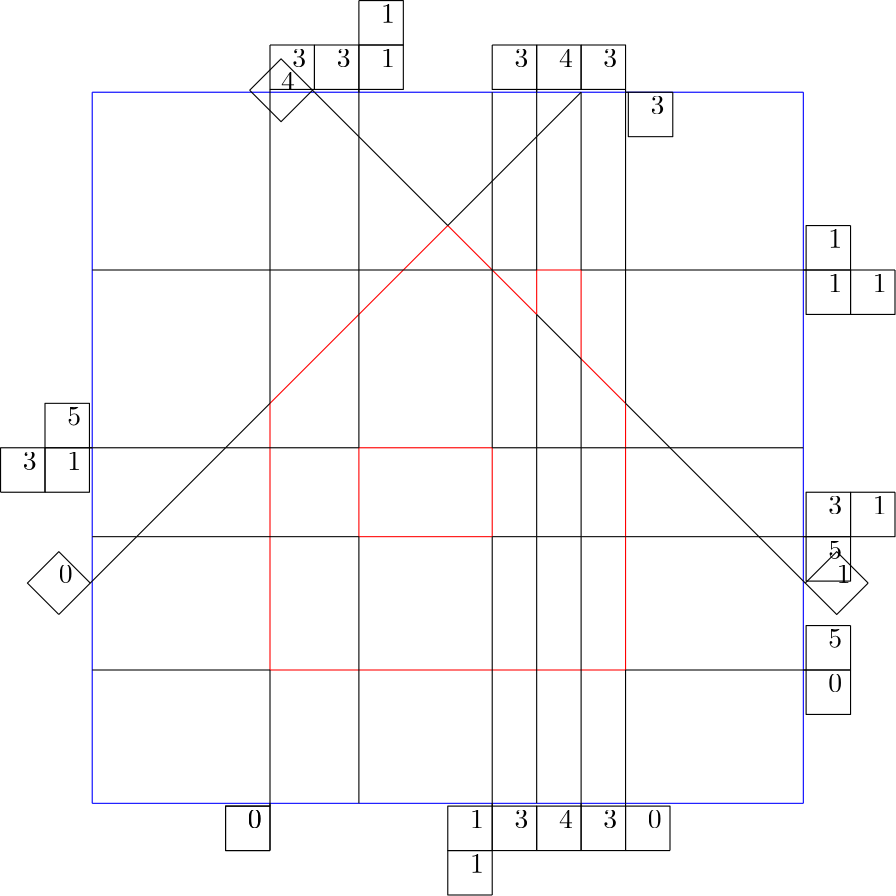 <?xml version="1.0" encoding="UTF-8"?>
<ipe version="70005" creator="HGeometry"><ipestyle name="basic">
<color name="red" value="1 0 0"/>
<color name="green" value="0 1 0"/>
<color name="blue" value="0 0 1"/>
<color name="yellow" value="1 1 0"/>
<color name="orange" value="1 0.647 0"/>
<color name="gold" value="1 0.843 0"/>
<color name="purple" value="0.627 0.125 0.941"/>
<color name="gray" value="0.745 0.745 0.745"/>
<color name="brown" value="0.647 0.165 0.165"/>
<color name="navy" value="0 0 0.502"/>
<color name="pink" value="1 0.753 0.796"/>
<color name="seagreen" value="0.18 0.545 0.341"/>
<color name="turquoise" value="0.251 0.878 0.816"/>
<color name="violet" value="0.933 0.51 0.933"/>
<color name="darkblue" value="0 0 0.545"/>
<color name="darkcyan" value="0 0.545 0.545"/>
<color name="darkgray" value="0.663 0.663 0.663"/>
<color name="darkgreen" value="0 0.392 0"/>
<color name="darkmagenta" value="0.545 0 0.545"/>
<color name="darkorange" value="1 0.549 0"/>
<color name="darkred" value="0.545 0 0"/>
<color name="lightblue" value="0.678 0.847 0.902"/>
<color name="lightcyan" value="0.878 1 1"/>
<color name="lightgray" value="0.827 0.827 0.827"/>
<color name="lightgreen" value="0.565 0.933 0.565"/>
<color name="lightyellow" value="1 1 0.878"/>
<dashstyle name="dashed" value="[4] 0"/>
<dashstyle name="dotted" value="[1 3] 0"/>
<dashstyle name="dash dotted" value="[4 2 1 2] 0"/>
<dashstyle name="dash dot dotted" value="[4 2 1 2 1 2] 0"/>
<pen name="heavier" value="0.8"/>
<pen name="fat" value="1.2"/>
<pen name="ultrafat" value="2"/>
<textsize name="large" value="\large"/>
<textsize name="Large" value="\Large"/>
<textsize name="LARGE" value="\LARGE"/>
<textsize name="huge" value="\huge"/>
<textsize name="Huge" value="\Huge"/>
<textsize name="small" value="\small"/>
<textsize name="footnote" value="\footnotesize"/>
<textsize name="tiny" value="\tiny"/>
<symbolsize name="small" value="2"/>
<symbolsize name="tiny" value="1.1"/>
<symbolsize name="large" value="5"/>
<arrowsize name="small" value="5"/>
<arrowsize name="tiny" value="3"/>
<arrowsize name="large" value="10"/>
<gridsize name="4 pts" value="4"/>
<gridsize name="8 pts (~3 mm)" value="8"/>
<gridsize name="16 pts (~6 mm)" value="16"/>
<gridsize name="32 pts (~12 mm)" value="32"/>
<gridsize name="10 pts (~3.5 mm)" value="10"/>
<gridsize name="20 pts (~7 mm)" value="20"/>
<gridsize name="14 pts (~5 mm)" value="14"/>
<gridsize name="28 pts (~10 mm)" value="28"/>
<gridsize name="56 pts (~20 mm)" value="56"/>
<anglesize name="90 deg" value="90"/>
<anglesize name="60 deg" value="60"/>
<anglesize name="45 deg" value="45"/>
<anglesize name="30 deg" value="30"/>
<anglesize name="22.5 deg" value="22.5"/>
<symbol name="mark/circle(sx)" transformations="translations">
<path fill="sym-stroke">
0.6 0 0 0.6 0 0 e 0.4 0 0 0.4 0 0 e
</path></symbol>
<symbol name="mark/disk(sx)" transformations="translations">
<path fill="sym-stroke">
0.6 0 0 0.6 0 0 e
</path></symbol>
<symbol name="mark/fdisk(sfx)" transformations="translations">
<group><path fill="sym-fill">
0.5 0 0 0.5 0 0 e
</path><path fill="sym-stroke" fillrule="eofill">
0.6 0 0 0.6 0 0 e 0.4 0 0 0.4 0 0 e
</path></group></symbol>
<symbol name="mark/box(sx)" transformations="translations">
<path fill="sym-stroke" fillrule="eofill">
-0.6 -0.6 m 0.6 -0.6 l 0.6 0.6 l -0.6 0.6 l h
-0.4 -0.4 m 0.4 -0.4 l 0.4 0.4 l -0.4 0.4 l h</path></symbol>
<symbol name="mark/square(sx)" transformations="translations">
<path fill="sym-stroke">
-0.6 -0.6 m 0.6 -0.6 l 0.6 0.6 l -0.6 0.6 l h</path></symbol>
<symbol name="mark/fsquare(sfx)" transformations="translations">
<group><path fill="sym-fill">
-0.5 -0.5 m 0.5 -0.5 l 0.5 0.5 l -0.5 0.5 l h</path>
<path fill="sym-stroke" fillrule="eofill">
-0.6 -0.6 m 0.6 -0.6 l 0.6 0.6 l -0.6 0.6 l h
-0.4 -0.4 m 0.4 -0.4 l 0.4 0.4 l -0.4 0.4 l h</path></group></symbol>
<symbol name="mark/cross(sx)" transformations="translations">
<group><path fill="sym-stroke">
-0.43 -0.57 m 0.57 0.43 l 0.43 0.57 l -0.57 -0.43 l h</path>
<path fill="sym-stroke">
-0.43 0.57 m 0.57 -0.43 l 0.43 -0.57 l -0.57 0.43 l h</path>
</group></symbol>
<symbol name="arrow/arc(spx)">
<path pen="sym-pen" stroke="sym-stroke" fill="sym-stroke">
0 0 m -1.0 0.333 l -1.0 -0.333 l h</path></symbol>
<symbol name="arrow/farc(spx)">
<path pen="sym-pen" stroke="sym-stroke" fill="white">
0 0 m -1.0 0.333 l -1.0 -0.333 l h</path></symbol>
<symbol name="arrow/ptarc(spx)">
<path pen="sym-pen" stroke="sym-stroke" fill="sym-stroke">
0 0 m -1.0 0.333 l -0.8 0 l -1.0 -0.333 l h</path></symbol>
<symbol name="arrow/fptarc(spx)">
<path pen="sym-pen" stroke="sym-stroke" fill="white">
0 0 m -1.0 0.333 l -0.8 0 l -1.0 -0.333 l h</path></symbol>
<symbol name="arrow/fnormal(spx)">
<path pen="sym-pen" stroke="sym-stroke" fill="white">
0 0 m -1.0 0.333 l -1.0 -0.333 l h</path></symbol>
<symbol name="arrow/pointed(spx)">
<path pen="sym-pen" stroke="sym-stroke" fill="sym-stroke">
0 0 m -1.0 0.333 l -0.8 0 l -1.0 -0.333 l h</path></symbol>
<symbol name="arrow/fpointed(spx)">
<path pen="sym-pen" stroke="sym-stroke" fill="white">
0 0 m -1.0 0.333 l -0.8 0 l -1.0 -0.333 l h</path></symbol>
<symbol name="arrow/linear(spx)">
<path pen="sym-pen" stroke="sym-stroke">
-1.0 0.333 m 0 0 l -1.0 -0.333 l</path></symbol>
<symbol name="arrow/fdouble(spx)">
<path pen="sym-pen" stroke="sym-stroke" fill="white">
0 0 m -1.0 0.333 l -1.0 -0.333 l h
-1 0 m -2.0 0.333 l -2.0 -0.333 l h
</path></symbol>
<symbol name="arrow/double(spx)">
<path pen="sym-pen" stroke="sym-stroke" fill="sym-stroke">
0 0 m -1.0 0.333 l -1.0 -0.333 l h
-1 0 m -2.0 0.333 l -2.0 -0.333 l h
</path></symbol>
<tiling name="falling" angle="-60" width="1" step="4"/>
<tiling name="rising" angle="30" width="1" step="4"/>
<textstyle name="center" begin="\begin{center}" end="\end{center}"/>
<textstyle name="itemize" begin="\begin{itemize}" end="\end{itemize}"/>
<textstyle name="item" begin="\begin{itemize}\item{}" end="\end{itemize}"/>
</ipestyle><page><path stroke="blue">-128.0 128.0 m
-128.0 106.66406 -128.0 85.328125 -128.0 64.0 c
</path><path stroke="blue">-128.0 64.0 m
-128.0 42.658855 -128.0 21.325521 -128.0 0.0 c
</path><path stroke="blue">-128.0 0.0 m
-128.0 -10.6744795 -128.0 -21.341146 -128.0 -32.0 c
</path><path stroke="blue">-128.0 -32.0 m
-128.0 -37.341145 -128.0 -42.67448 -128.0 -48.0 c
</path><path stroke="blue">-128.0 -48.0 m
-128.0 -58.67448 -128.0 -69.34115 -128.0 -80.0 c
</path><path stroke="blue">-128.0 -80.0 m
-128.0 -96.00521 -128.0 -112.0026 -128.0 -128.0 c
</path><path stroke="blue">-128.0 -128.0 m
-106.66406 -128.0 -85.328125 -128.0 -64.0 -128.0 c
</path><path stroke="blue">-64.0 -128.0 m
-53.32552 -128.0 -42.658855 -128.0 -32.0 -128.0 c
</path><path stroke="blue">-32.0 -128.0 m
-15.9921875 -128.0 7.8125e-3 -128.0 16.0 -128.0 c
</path><path stroke="blue">16.0 -128.0 m
21.341146 -128.0 26.674479 -128.0 32.0 -128.0 c
</path><path stroke="blue">32.0 -128.0 m
37.341145 -128.0 42.67448 -128.0 48.0 -128.0 c
</path><path stroke="blue">48.0 -128.0 m
53.341145 -128.0 58.67448 -128.0 64.0 -128.0 c
</path><path stroke="blue">64.0 -128.0 m
85.33854 -128.0 106.66927 -128.0 128.0 -128.0 c
</path><path stroke="blue">128.0 -128.0 m
128.0 -111.9974 128.0 -95.99479 128.0 -80.0 c
</path><path stroke="blue">128.0 -80.0 m
128.0 -69.32552 128.0 -58.658855 128.0 -48.0 c
</path><path stroke="blue">128.0 -48.0 m
128.0 -42.658855 128.0 -37.32552 128.0 -32.0 c
</path><path stroke="blue">128.0 -32.0 m
128.0 -21.325521 128.0 -10.6588545 128.0 0.0 c
</path><path stroke="blue">128.0 0.0 m
128.0 21.341146 128.0 42.67448 128.0 64.0 c
</path><path stroke="blue">128.0 64.0 m
128.0 85.33854 128.0 106.66927 128.0 128.0 c
</path><path stroke="blue">128.0 128.0 m
106.66406 128.0 85.328125 128.0 64.0 128.0 c
</path><path stroke="blue">64.0 128.0 m
58.658855 128.0 53.32552 128.0 48.0 128.0 c
</path><path stroke="blue">48.0 128.0 m
42.658855 128.0 37.32552 128.0 32.0 128.0 c
</path><path stroke="blue">32.0 128.0 m
26.658854 128.0 21.325521 128.0 16.0 128.0 c
</path><path stroke="blue">16.0 128.0 m
-7.8125e-3 128.0 -16.007813 128.0 -32.0 128.0 c
</path><path stroke="blue">-32.0 128.0 m
-37.341145 128.0 -42.67448 128.0 -48.0 128.0 c
</path><path stroke="blue">-48.0 128.0 m
-53.341145 128.0 -58.67448 128.0 -64.0 128.0 c
</path><path stroke="blue">-64.0 128.0 m
-85.33854 128.0 -106.66927 128.0 -128.0 128.0 c
</path><path stroke="red">-64.0 -80.0 m
-64.0 -64.00195 -64.0 -48.003906 -64.00012 -32.0 c
</path><path stroke="red">-64.00012 -32.0 m
-64.0 -21.330078 -64.0 -10.666016 -64.00012 1.2207031e-4 c
</path><path stroke="red">-64.00012 1.2207031e-4 m
-64.0 5.3320313 -64.0 10.666016 -64.0 16.0 c
</path><path stroke="red">-64.0 16.0 m
-53.334637 26.665365 -42.66927 37.33073 -32.0 48.0 c
</path><path stroke="red">-32.0 48.0 m
-26.665365 53.334637 -21.334635 58.665363 -15.999939 64.0 c
</path><path stroke="red">-15.999939 64.0 m
-10.6640625 69.33594 -5.3320313 74.66797 0.0 80.0 c
</path><path stroke="red">0.0 80.0 m
5.3320313 74.66797 10.6640625 69.33594 15.999908 64.0 c
</path><path stroke="red">15.999908 64.0 m
21.335938 58.664063 26.667969 53.33203 32.0 48.0 c
</path><path stroke="red">32.0 48.0 m
32.0 53.333332 32.0 58.666668 32.0 64.0 c
</path><path stroke="red">32.0 64.0 m
37.333332 64.0 42.666668 64.0 48.0 64.0 c
</path><path stroke="red">48.0 64.0 m
48.0 53.333332 48.0 42.666668 48.0 32.0 c
</path><path stroke="red">48.0 32.0 m
53.333332 26.666666 58.666668 21.333334 64.0 16.0 c
</path><path stroke="red">64.0 16.0 m
64.0 10.666016 64.0 5.3320313 63.999695 1.2207031e-4 c
</path><path stroke="red">63.999695 1.2207031e-4 m
64.0 -10.666016 64.0 -21.330078 63.99991 -32.0 c
</path><path stroke="red">63.99991 -32.0 m
64.0 -48.003906 64.0 -64.00195 64.0 -80.0 c
</path><path stroke="red">64.0 -80.0 m
58.66927 -80.0 53.338543 -80.0 48.0 -80.00006 c
</path><path stroke="red">48.0 -80.00006 m
42.664063 -80.0 37.335938 -80.0 32.0 -80.000275 c
</path><path stroke="red">32.0 -80.000275 m
26.664063 -80.0 21.335938 -80.0 16.0 -80.0 c
</path><path stroke="red">16.0 -80.0 m
-2.603531e-3 -80.0 -15.997395 -80.0 -32.0 -80.0 c
</path><path stroke="red">-32.0 -80.0 m
-42.671875 -80.0 -53.335938 -80.0 -64.0 -80.0 c
</path><path stroke="red">-32.0 0.0 m
-32.0 -10.666667 -32.0 -21.333334 -32.0 -32.0 c
</path><path stroke="red">-32.0 -32.0 m
-16.0 -32.0 0.0 -32.0 16.0 -32.0 c
</path><path stroke="red">16.0 -32.0 m
16.0 -21.333334 16.0 -10.666667 16.0 0.0 c
</path><path stroke="red">16.0 0.0 m
0.0 0.0 -16.0 0.0 -32.0 0.0 c
</path><path stroke="black">64.0 -80.0 m
85.333336 -80.0 106.666664 -80.0 128.0 -80.0 c
</path><path stroke="black">-64.0 -80.0 m
-85.333336 -80.0 -106.666664 -80.0 -128.0 -80.0 c
</path><path stroke="black">0.0 80.0 m
5.3339844 85.333984 10.667969 90.66797 15.9999695 95.99997 c
</path><path stroke="black">15.9999695 95.99997 m
21.333984 101.333984 26.666016 106.666016 31.999939 111.99994 c
</path><path stroke="black">31.999939 111.99994 m
37.33203 117.33203 42.666016 122.666016 48.0 128.0 c
</path><path stroke="black">-64.0 16.0 m
-69.33203 10.667969 -74.66406 5.3359375 -80.0 0.0 c
</path><path stroke="black">-80.0 0.0 m
-90.66797 -10.667969 -101.33203 -21.332031 -112.00009 -32.00006 c
</path><path stroke="black">-112.00009 -32.00006 m
-117.33594 -37.335938 -122.66797 -42.66797 -128.0 -48.0 c
</path><path stroke="black">-32.0 -32.0 m
-42.666016 -32.0 -53.33203 -32.0 -64.00012 -32.0 c
</path><path stroke="black">-64.00012 -32.0 m
-79.99805 -32.0 -95.99805 -32.0 -112.00009 -32.00006 c
</path><path stroke="black">-112.00009 -32.00006 m
-117.33203 -32.0 -122.666016 -32.0 -128.0 -32.0 c
</path><path stroke="black">-32.0 0.0 m
-42.666016 0.0 -53.33203 0.0 -64.00012 1.2207031e-4 c
</path><path stroke="black">-64.00012 1.2207031e-4 m
-69.33008 0.0 -74.66211 0.0 -80.0 0.0 c
</path><path stroke="black">-80.0 0.0 m
-96.00391 0.0 -112.00195 0.0 -128.0 0.0 c
</path><path stroke="black">16.0 0.0 m
21.33431 0.0 26.66862 0.0 31.99997 2.746582e-4 c
</path><path stroke="black">31.99997 2.746582e-4 m
37.33496 0.0 42.666992 0.0 48.000153 -6.1035156e-5 c
</path><path stroke="black">48.000153 -6.1035156e-5 m
53.331055 0.0 58.663086 0.0 63.999695 1.2207031e-4 c
</path><path stroke="black">63.999695 1.2207031e-4 m
69.3317 0.0 74.6683 0.0 80.00026 -6.1035156e-5 c
</path><path stroke="black">80.00026 -6.1035156e-5 m
96.00326 0.0 112.001625 0.0 128.0 0.0 c
</path><path stroke="black">16.0 -32.0 m
21.33431 -32.0 26.66862 -32.0 31.99997 -32.000214 c
</path><path stroke="black">31.99997 -32.000214 m
37.33496 -32.0 42.666992 -32.0 48.000153 -31.999817 c
</path><path stroke="black">48.000153 -31.999817 m
53.331055 -32.0 58.663086 -32.0 63.99991 -32.0 c
</path><path stroke="black">63.99991 -32.0 m
79.995766 -32.0 95.99642 -32.0 111.99986 -31.999939 c
</path><path stroke="black">111.99986 -31.999939 m
117.33138 -32.0 122.66569 -32.0 128.0 -32.0 c
</path><path stroke="black">64.0 16.0 m
64.0 31.998373 64.0 47.996746 64.00018 63.999695 c
</path><path stroke="black">64.00018 63.999695 m
64.0 85.33008 64.0 106.66504 64.0 128.0 c
</path><path stroke="black">48.0 32.0 m
48.0 21.332682 48.0 10.665364 48.000153 -6.1035156e-5 c
</path><path stroke="black">48.000153 -6.1035156e-5 m
48.0 -10.666016 48.0 -21.330078 48.000153 -31.999817 c
</path><path stroke="black">48.000153 -31.999817 m
48.0 -47.996746 48.0 -63.999348 48.0 -80.00006 c
</path><path stroke="black">48.0 -80.00006 m
48.0 -96.001305 48.0 -112.00065 48.0 -128.0 c
</path><path stroke="black">64.0 -80.0 m
64.0 -96.0 64.0 -112.0 64.0 -128.0 c
</path><path stroke="black">16.0 -32.0 m
16.0 -47.998047 16.0 -63.996094 16.0 -80.0 c
</path><path stroke="black">16.0 -80.0 m
16.0 -96.00391 16.0 -112.00195 16.0 -128.0 c
</path><path stroke="black">16.0 0.0 m
16.0 21.330729 16.0 42.661457 15.999908 64.0 c
</path><path stroke="black">15.999908 64.0 m
16.0 74.66927 16.0 85.33073 15.9999695 95.99997 c
</path><path stroke="black">15.9999695 95.99997 m
16.0 106.671875 16.0 117.33594 16.0 128.0 c
</path><path stroke="black">32.0 64.0 m
32.0 79.9974 32.0 95.99479 31.999939 111.99994 c
</path><path stroke="black">31.999939 111.99994 m
32.0 117.33854 32.0 122.66927 32.0 128.0 c
</path><path stroke="black">32.0 48.0 m
32.0 31.999512 32.0 15.999023 31.99997 2.746582e-4 c
</path><path stroke="black">31.99997 2.746582e-4 m
32.0 -10.668457 32.0 -21.33545 31.99997 -32.000214 c
</path><path stroke="black">31.99997 -32.000214 m
32.0 -48.00114 32.0 -63.999836 32.0 -80.000275 c
</path><path stroke="black">32.0 -80.000275 m
32.0 -95.99902 32.0 -111.99951 32.0 -128.0 c
</path><path stroke="black">48.0 64.0 m
48.0 85.333336 48.0 106.666664 48.0 128.0 c
</path><path stroke="black">48.0 64.0 m
53.335285 64.0 58.670574 64.0 64.00018 63.999695 c
</path><path stroke="black">64.00018 63.999695 m
85.33724 64.0 106.66862 64.0 128.0 64.0 c
</path><path stroke="black">32.0 64.0 m
26.664713 64.0 21.329428 64.0 15.999908 64.0 c
</path><path stroke="black">15.999908 64.0 m
5.330078 64.0 -5.3339844 64.0 -15.999939 64.0 c
</path><path stroke="black">-15.999939 64.0 m
-21.330078 64.0 -26.66211 64.0 -31.999817 64.0 c
</path><path stroke="black">-31.999817 64.0 m
-42.664715 64.0 -53.335285 64.0 -64.00018 63.99991 c
</path><path stroke="black">-64.00018 63.99991 m
-85.33724 64.0 -106.66862 64.0 -128.0 64.0 c
</path><path stroke="black">-64.0 16.0 m
-64.0 31.998373 -64.0 47.996746 -64.00018 63.99991 c
</path><path stroke="black">-64.00018 63.99991 m
-64.0 85.33008 -64.0 106.66504 -64.0 128.0 c
</path><path stroke="black">-64.0 -80.0 m
-64.0 -96.0 -64.0 -112.0 -64.0 -128.0 c
</path><path stroke="black">-32.0 -32.0 m
-32.0 -47.998047 -32.0 -63.996094 -32.0 -80.0 c
</path><path stroke="black">-32.0 -80.0 m
-32.0 -96.00391 -32.0 -112.00195 -32.0 -128.0 c
</path><path stroke="black">-32.0 0.0 m
-32.0 15.9973955 -32.0 31.994791 -32.0 48.0 c
</path><path stroke="black">-32.0 48.0 m
-32.0 53.335938 -32.0 58.664063 -31.999817 64.0 c
</path><path stroke="black">-31.999817 64.0 m
-32.0 80.0026 -32.0 95.9974 -32.00003 112.00003 c
</path><path stroke="black">-32.00003 112.00003 m
-32.0 117.33854 -32.0 122.66927 -32.0 128.0 c
</path><path stroke="black">0.0 80.0 m
-10.666016 90.666016 -21.332031 101.33203 -32.00003 112.00003 c
</path><path stroke="black">-32.00003 112.00003 m
-37.33203 117.33203 -42.666016 122.666016 -48.0 128.0 c
</path><path stroke="black">32.0 48.0 m
37.333332 42.666668 42.666668 37.333332 48.0 32.0 c
</path><path stroke="black">64.0 16.0 m
69.33203 10.667969 74.66406 5.3359375 80.00026 -6.1035156e-5 c
</path><path stroke="black">80.00026 -6.1035156e-5 m
90.66797 -10.667969 101.33203 -21.332031 111.99986 -31.999939 c
</path><path stroke="black">111.99986 -31.999939 m
117.33594 -37.335938 122.66797 -42.66797 128.0 -48.0 c
</path><path>-64.0 -128.0 m
-64.0 -129.0 l
</path><group><text pos="-72.0 -137.0" type="label">0</text><path>-64.0 -145.0 m
-80.0 -145.0 l
-80.0 -129.0 l
-64.0 -129.0 l
-64.0 -145.0 l
</path></group><path>16.0 -128.0 m
16.0 -129.0 l
</path><group><text pos="8.0 -137.0" type="label">1</text><path>16.0 -145.0 m
0.0 -145.0 l
0.0 -129.0 l
16.0 -129.0 l
16.0 -145.0 l
</path></group><group><text pos="8.0 -153.0" type="label">1</text><path>16.0 -161.0 m
0.0 -161.0 l
0.0 -145.0 l
16.0 -145.0 l
16.0 -161.0 l
</path></group><path>48.0 -128.0 m
48.0 -129.0 l
</path><group><text pos="40.0 -137.0" type="label">4</text><path>48.0 -145.0 m
32.0 -145.0 l
32.0 -129.0 l
48.0 -129.0 l
48.0 -145.0 l
</path></group><path>64.0 -128.0 m
64.0 -129.0 l
</path><group><text pos="72.0 -137.0" type="label">0</text><path>80.0 -145.0 m
64.0 -145.0 l
64.0 -129.0 l
80.0 -129.0 l
80.0 -145.0 l
</path></group><path>48.0 -128.0 m
48.0 -129.0 l
</path><group><text pos="56.0 -137.0" type="label">3</text><path>64.0 -145.0 m
48.0 -145.0 l
48.0 -129.0 l
64.0 -129.0 l
64.0 -145.0 l
</path></group><path>16.0 -128.0 m
16.0 -129.0 l
</path><group><text pos="24.0 -137.0" type="label">3</text><path>32.0 -145.0 m
16.0 -145.0 l
16.0 -129.0 l
32.0 -129.0 l
32.0 -145.0 l
</path></group><path>128.0 -80.0 m
129.0 -80.0 l
</path><group><text pos="137.0 -88.0" type="label">0</text><path>145.0 -80.0 m
145.0 -96.0 l
129.0 -96.0 l
129.0 -80.0 l
145.0 -80.0 l
</path></group><path>128.0 -32.0 m
129.0 -32.0 l
</path><group><text pos="137.0 -40.0" type="label">5</text><path>145.0 -32.0 m
145.0 -48.0 l
129.0 -48.0 l
129.0 -32.0 l
145.0 -32.0 l
</path></group><path>128.0 64.0 m
129.0 64.0 l
</path><group><text pos="137.0 56.0" type="label">1</text><path>145.0 64.0 m
145.0 48.0 l
129.0 48.0 l
129.0 64.0 l
145.0 64.0 l
</path></group><group><text pos="153.0 56.0" type="label">1</text><path>161.0 64.0 m
161.0 48.0 l
145.0 48.0 l
145.0 64.0 l
161.0 64.0 l
</path></group><path>128.0 -48.0 m
128.7071 -48.707108 l
</path><group><text pos="140.02083 -48.707108" type="label">1</text><path>151.33455 -48.707108 m
140.02083 -60.020813 l
128.7071 -48.707108 l
140.02083 -37.393402 l
151.33455 -48.707108 l
</path></group><path>128.0 64.0 m
129.0 64.0 l
</path><group><text pos="137.0 72.0" type="label">1</text><path>145.0 80.0 m
145.0 64.0 l
129.0 64.0 l
129.0 80.0 l
145.0 80.0 l
</path></group><path>128.0 -32.0 m
129.0 -32.0 l
</path><group><text pos="137.0 -24.0" type="label">3</text><path>145.0 -16.0 m
145.0 -32.0 l
129.0 -32.0 l
129.0 -16.0 l
145.0 -16.0 l
</path></group><group><text pos="153.0 -24.0" type="label">1</text><path>161.0 -16.0 m
161.0 -32.0 l
145.0 -32.0 l
145.0 -16.0 l
161.0 -16.0 l
</path></group><path>128.0 -80.0 m
129.0 -80.0 l
</path><group><text pos="137.0 -72.0" type="label">5</text><path>145.0 -64.0 m
145.0 -80.0 l
129.0 -80.0 l
129.0 -64.0 l
145.0 -64.0 l
</path></group><path>-32.0 128.0 m
-32.0 129.0 l
</path><group><text pos="-40.0 137.0" type="label">3</text><path>-48.0 145.0 m
-32.0 145.0 l
-32.0 129.0 l
-48.0 129.0 l
-48.0 145.0 l
</path></group><path>32.0 128.0 m
32.0 129.0 l
</path><group><text pos="24.0 137.0" type="label">3</text><path>16.0 145.0 m
32.0 145.0 l
32.0 129.0 l
16.0 129.0 l
16.0 145.0 l
</path></group><path>64.0 128.0 m
64.0 129.0 l
</path><group><text pos="56.0 137.0" type="label">3</text><path>48.0 145.0 m
64.0 145.0 l
64.0 129.0 l
48.0 129.0 l
48.0 145.0 l
</path></group><path>-48.0 128.0 m
-48.707108 128.7071 l
</path><group><text pos="-60.020813 128.7071" type="label">4</text><path>-71.33452 128.7071 m
-60.020813 140.02083 l
-48.707108 128.7071 l
-60.020813 117.3934 l
-71.33452 128.7071 l
</path></group><path>64.0 128.0 m
65.0 128.0 l
</path><group><text pos="73.0 120.0" type="label">3</text><path>81.0 128.0 m
81.0 112.0 l
65.0 112.0 l
65.0 128.0 l
81.0 128.0 l
</path></group><path>32.0 128.0 m
32.0 129.0 l
</path><group><text pos="40.0 137.0" type="label">4</text><path>32.0 145.0 m
48.0 145.0 l
48.0 129.0 l
32.0 129.0 l
32.0 145.0 l
</path></group><path>-32.0 128.0 m
-32.0 129.0 l
</path><group><text pos="-24.0 137.0" type="label">1</text><path>-32.0 145.0 m
-16.0 145.0 l
-16.0 129.0 l
-32.0 129.0 l
-32.0 145.0 l
</path></group><group><text pos="-24.0 153.0" type="label">1</text><path>-32.0 161.0 m
-16.0 161.0 l
-16.0 145.0 l
-32.0 145.0 l
-32.0 161.0 l
</path></group><path>-64.0 128.0 m
-64.0 129.0 l
</path><group><text pos="-56.0 137.0" type="label">3</text><path>-64.0 145.0 m
-48.0 145.0 l
-48.0 129.0 l
-64.0 129.0 l
-64.0 145.0 l
</path></group><path>-128.0 0.0 m
-129.0 0.0 l
</path><group><text pos="-137.0 -8.0" type="label">1</text><path>-145.0 -16.0 m
-145.0 0.0 l
-129.0 0.0 l
-129.0 -16.0 l
-145.0 -16.0 l
</path></group><group><text pos="-153.0 -8.0" type="label">3</text><path>-161.0 -16.0 m
-161.0 0.0 l
-145.0 0.0 l
-145.0 -16.0 l
-161.0 -16.0 l
</path></group><path>-128.0 0.0 m
-129.0 0.0 l
</path><group><text pos="-137.0 8.0" type="label">5</text><path>-145.0 0.0 m
-145.0 16.0 l
-129.0 16.0 l
-129.0 0.0 l
-145.0 0.0 l
</path></group><path>-128.0 -48.0 m
-128.7071 -48.707108 l
</path><group><text pos="-140.02083 -48.707108" type="label">0</text><path>-140.02083 -60.020813 m
-151.33455 -48.707108 l
-140.02083 -37.393402 l
-128.7071 -48.707108 l
-140.02083 -60.020813 l
</path></group><path>-64.0 -128.0 m
-64.0 -129.0 l
</path><group><text pos="-72.0 -137.0" type="label">0</text><path>-64.0 -145.0 m
-80.0 -145.0 l
-80.0 -129.0 l
-64.0 -129.0 l
-64.0 -145.0 l
</path></group></page></ipe>